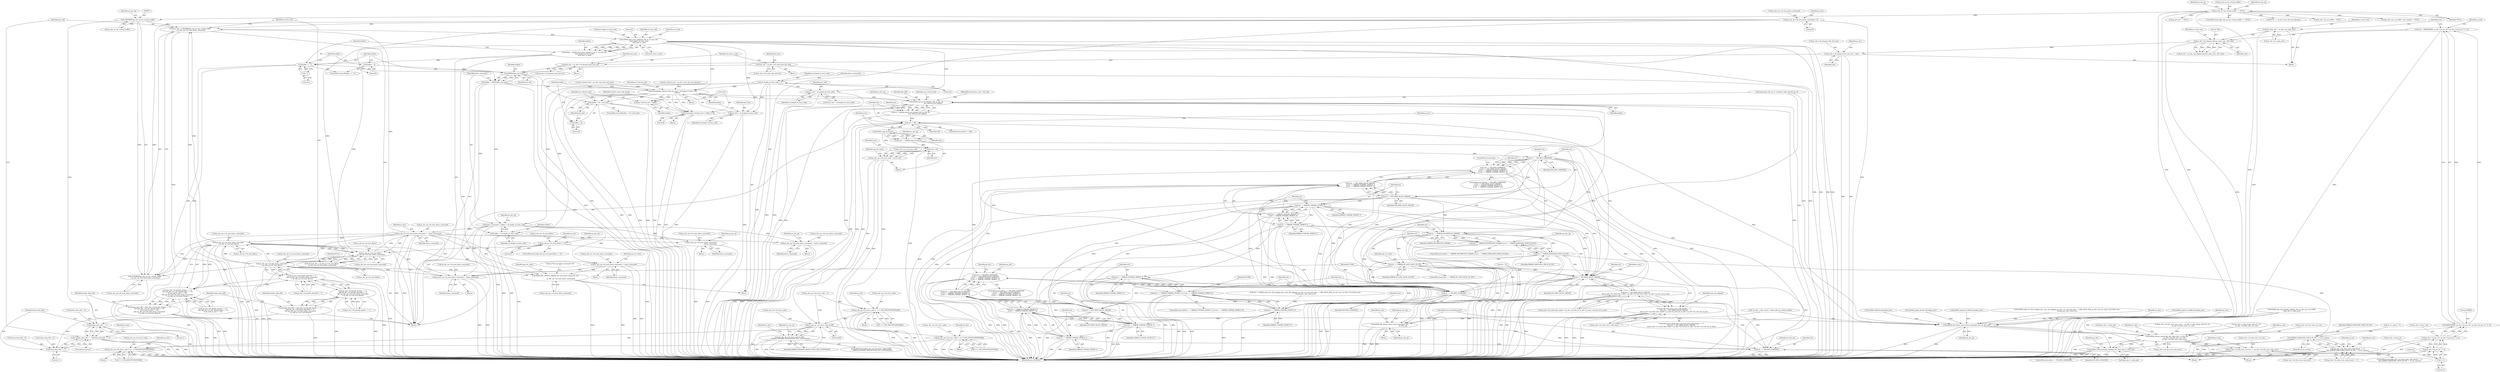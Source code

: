 digraph "0_Android_e629194c62a9a129ce378e08cb1059a8a53f1795@integer" {
"1000968" [label="(Call,pu1_buf = (UWORD8*)ps_dec_ip->pv_stream_buffer\n + ps_dec_op->u4_num_bytes_consumed)"];
"1000971" [label="(Call,(UWORD8*)ps_dec_ip->pv_stream_buffer)"];
"1000260" [label="(Call,ps_dec_ip->pv_stream_buffer == NULL)"];
"1001436" [label="(Call,ps_dec_op->u4_num_bytes_consumed\n < ps_dec_ip->u4_num_Bytes)"];
"1001103" [label="(Call,ps_dec_op->u4_num_bytes_consumed += bytes_consumed)"];
"1001098" [label="(Call,bytes_consumed = buflen + u4_length_of_start_code)"];
"1001093" [label="(Call,buflen = MIN(buflen, buf_size))"];
"1001095" [label="(Call,MIN(buflen, buf_size))"];
"1001086" [label="(Call,buflen == -1)"];
"1001075" [label="(Call,buflen = ih264d_find_start_code(pu1_buf, 0, u4_max_ofst,\n &u4_length_of_start_code,\n &u4_next_is_aud))"];
"1001077" [label="(Call,ih264d_find_start_code(pu1_buf, 0, u4_max_ofst,\n &u4_length_of_start_code,\n &u4_next_is_aud))"];
"1000968" [label="(Call,pu1_buf = (UWORD8*)ps_dec_ip->pv_stream_buffer\n + ps_dec_op->u4_num_bytes_consumed)"];
"1000306" [label="(Call,ps_dec_op->u4_num_bytes_consumed = 0)"];
"1001411" [label="(Call,ps_dec_op->u4_num_bytes_consumed\n < ps_dec_ip->u4_num_Bytes)"];
"1000981" [label="(Call,ps_dec_ip->u4_num_Bytes\n - ps_dec_op->u4_num_bytes_consumed)"];
"1000281" [label="(Call,ps_dec_ip->u4_num_Bytes <= 0)"];
"1000979" [label="(Call,u4_max_ofst = ps_dec_ip->u4_num_Bytes\n - ps_dec_op->u4_num_bytes_consumed)"];
"1001088" [label="(Call,-1)"];
"1001090" [label="(Call,buflen = 0)"];
"1001055" [label="(Call,buf_size = ps_dec->u4_dynamic_bits_buf_size)"];
"1001040" [label="(Call,ps_dec->u4_dynamic_bits_buf_size = size)"];
"1001026" [label="(Call,ps_dec->pf_aligned_alloc(pv_mem_ctxt, 128, size))"];
"1001004" [label="(Call,*pv_mem_ctxt = ps_dec->pv_mem_ctxt)"];
"1001009" [label="(Call,size = MAX(256000, ps_dec->u2_pic_wd * ps_dec->u2_pic_ht * 3 / 2))"];
"1001011" [label="(Call,MAX(256000, ps_dec->u2_pic_wd * ps_dec->u2_pic_ht * 3 / 2))"];
"1001013" [label="(Call,ps_dec->u2_pic_wd * ps_dec->u2_pic_ht * 3 / 2)"];
"1001017" [label="(Call,ps_dec->u2_pic_ht * 3 / 2)"];
"1001021" [label="(Call,3 / 2)"];
"1001067" [label="(Call,buf_size = ps_dec->u4_static_bits_buf_size)"];
"1000171" [label="(Call,u4_length_of_start_code = 0)"];
"1000970" [label="(Call,(UWORD8*)ps_dec_ip->pv_stream_buffer\n + ps_dec_op->u4_num_bytes_consumed)"];
"1001405" [label="(Call,(ps_dec->i4_header_decoded != 3)\n && (ps_dec_op->u4_num_bytes_consumed\n < ps_dec_ip->u4_num_Bytes))"];
"1001399" [label="(Call,(ps_dec->i4_decode_header == 1)\n && (ps_dec->i4_header_decoded != 3)\n && (ps_dec_op->u4_num_bytes_consumed\n < ps_dec_ip->u4_num_Bytes))"];
"1001397" [label="(Call,header_data_left = ((ps_dec->i4_decode_header == 1)\n && (ps_dec->i4_header_decoded != 3)\n && (ps_dec_op->u4_num_bytes_consumed\n < ps_dec_ip->u4_num_Bytes)))"];
"1001444" [label="(Call,header_data_left == 1)"];
"1001443" [label="(Call,( header_data_left == 1)||(frame_data_left == 1))"];
"1001420" [label="(Call,((ps_dec->i4_decode_header == 0)\n && ((ps_dec->u1_pic_decode_done == 0)\n || (u4_next_is_aud == 1)))\n && (ps_dec_op->u4_num_bytes_consumed\n < ps_dec_ip->u4_num_Bytes))"];
"1001418" [label="(Call,frame_data_left = (((ps_dec->i4_decode_header == 0)\n && ((ps_dec->u1_pic_decode_done == 0)\n || (u4_next_is_aud == 1)))\n && (ps_dec_op->u4_num_bytes_consumed\n < ps_dec_ip->u4_num_Bytes)))"];
"1001447" [label="(Call,frame_data_left == 1)"];
"1001569" [label="(Call,ps_dec_op->u4_num_bytes_consumed -= bytes_consumed)"];
"1002117" [label="(Call,H264_DEC_DEBUG_PRINT(\"The num bytes consumed: %d\n\",\n                         ps_dec_op->u4_num_bytes_consumed))"];
"1001146" [label="(Call,ps_dec_op->u4_num_bytes_consumed -=\n                                        bytes_consumed)"];
"1001333" [label="(Call,ps_dec_op->u4_num_bytes_consumed -= bytes_consumed)"];
"1001356" [label="(Call,ps_dec_op->u4_num_bytes_consumed -= bytes_consumed)"];
"1001100" [label="(Call,buflen + u4_length_of_start_code)"];
"1001195" [label="(Call,memcpy(pu1_bitstrm_buf, pu1_buf + u4_length_of_start_code,\n                   buflen))"];
"1001202" [label="(Call,(buflen + 8) < buf_size)"];
"1001203" [label="(Call,buflen + 8)"];
"1001208" [label="(Call,memset(pu1_bitstrm_buf + buflen, 0, 8))"];
"1001209" [label="(Call,pu1_bitstrm_buf + buflen)"];
"1001281" [label="(Call,ih264d_parse_nal_unit(dec_hdl, ps_dec_op,\n                              pu1_bitstrm_buf, buflen))"];
"1001243" [label="(Call,ih264d_fill_output_struct_from_context(ps_dec,\n                                                           ps_dec_op))"];
"1001279" [label="(Call,ret = ih264d_parse_nal_unit(dec_hdl, ps_dec_op,\n                              pu1_bitstrm_buf, buflen))"];
"1001287" [label="(Call,ret != OK)"];
"1001294" [label="(Call,ih264d_map_error(ret))"];
"1001292" [label="(Call,error =  ih264d_map_error(ret))"];
"1001300" [label="(Call,error | ret)"];
"1001296" [label="(Call,ps_dec_op->u4_error_code = error | ret)"];
"1001229" [label="(Call,ps_dec_op->u4_error_code |= 1 << IVD_INSUFFICIENTDATA)"];
"1001690" [label="(Call,ps_dec_op->u4_error_code & 0xff)"];
"1001689" [label="(Call,(ps_dec_op->u4_error_code & 0xff)\n != ERROR_DYNAMIC_RESOLUTION_NOT_SUPPORTED)"];
"1001722" [label="(Call,ps_dec_op->u4_error_code |= (1 << IVD_INSUFFICIENTDATA))"];
"1001742" [label="(Call,ps_dec_op->u4_error_code |= (1 << IVD_INSUFFICIENTDATA))"];
"1001308" [label="(Call,ret == IVD_RES_CHANGED)"];
"1001307" [label="(Call,(ret == IVD_RES_CHANGED)\n || (ret == IVD_MEM_ALLOC_FAILED)\n || (ret == ERROR_UNAVAIL_PICBUF_T)\n || (ret == ERROR_UNAVAIL_MVBUF_T))"];
"1001537" [label="(Call,(ret == IVD_RES_CHANGED)\n || (ret == IVD_MEM_ALLOC_FAILED)\n || (ret == ERROR_UNAVAIL_PICBUF_T)\n || (ret == ERROR_UNAVAIL_MVBUF_T))"];
"1001312" [label="(Call,ret == IVD_MEM_ALLOC_FAILED)"];
"1001311" [label="(Call,(ret == IVD_MEM_ALLOC_FAILED)\n || (ret == ERROR_UNAVAIL_PICBUF_T)\n || (ret == ERROR_UNAVAIL_MVBUF_T))"];
"1001541" [label="(Call,(ret == IVD_MEM_ALLOC_FAILED)\n || (ret == ERROR_UNAVAIL_PICBUF_T)\n || (ret == ERROR_UNAVAIL_MVBUF_T))"];
"1001316" [label="(Call,ret == ERROR_UNAVAIL_PICBUF_T)"];
"1001315" [label="(Call,(ret == ERROR_UNAVAIL_PICBUF_T)\n || (ret == ERROR_UNAVAIL_MVBUF_T))"];
"1001545" [label="(Call,(ret == ERROR_UNAVAIL_PICBUF_T)\n || (ret == ERROR_UNAVAIL_MVBUF_T))"];
"1001319" [label="(Call,ret == ERROR_UNAVAIL_MVBUF_T)"];
"1001326" [label="(Call,ret == ERROR_INCOMPLETE_FRAME)"];
"1001325" [label="(Call,(ret == ERROR_INCOMPLETE_FRAME) || (ret == ERROR_DANGLING_FIELD_IN_PIC))"];
"1001329" [label="(Call,ret == ERROR_DANGLING_FIELD_IN_PIC)"];
"1001343" [label="(Call,ret == ERROR_IN_LAST_SLICE_OF_PIC)"];
"1001458" [label="(Call,ret != IVD_MEM_ALLOC_FAILED)"];
"1001457" [label="(Call,(ret != IVD_MEM_ALLOC_FAILED)\n && ps_dec->u2_total_mbs_coded < ps_dec->u2_frm_ht_in_mbs * ps_dec->u2_frm_wd_in_mbs)"];
"1001451" [label="(Call,(ps_dec->u4_slice_start_code_found == 1)\n && (ret != IVD_MEM_ALLOC_FAILED)\n && ps_dec->u2_total_mbs_coded < ps_dec->u2_frm_ht_in_mbs * ps_dec->u2_frm_wd_in_mbs)"];
"1001538" [label="(Call,ret == IVD_RES_CHANGED)"];
"1001542" [label="(Call,ret == IVD_MEM_ALLOC_FAILED)"];
"1001546" [label="(Call,ret == ERROR_UNAVAIL_PICBUF_T)"];
"1001549" [label="(Call,ret == ERROR_UNAVAIL_MVBUF_T)"];
"1001565" [label="(Call,ret == IVD_RES_CHANGED)"];
"1001795" [label="(Call,ERROR_DANGLING_FIELD_IN_PIC != i4_err_status)"];
"1001789" [label="(Call,(ps_dec->u4_slice_start_code_found == 1)\n && (ERROR_DANGLING_FIELD_IN_PIC != i4_err_status))"];
"1001530" [label="(Call,ret1 == ERROR_UNAVAIL_MVBUF_T)"];
"1001526" [label="(Call,(ret1 == ERROR_UNAVAIL_PICBUF_T) || (ret1 == ERROR_UNAVAIL_MVBUF_T))"];
"1001527" [label="(Call,ret1 == ERROR_UNAVAIL_PICBUF_T)"];
"1002004" [label="(Call,ih264d_fill_output_struct_from_context(ps_dec, ps_dec_op))"];
"1002035" [label="(Call,ih264d_format_convert(ps_dec, &(ps_dec->s_disp_op),\n                                  ps_dec->u4_fmt_conv_cur_row,\n                                  ps_dec->u4_fmt_conv_num_rows))"];
"1002047" [label="(Call,ps_dec->u4_fmt_conv_cur_row += ps_dec->u4_fmt_conv_num_rows)"];
"1002054" [label="(Call,ih264d_release_display_field(ps_dec, &(ps_dec->s_disp_op)))"];
"1001121" [label="(Call,pu1_buf + u4_length_of_start_code)"];
"1001197" [label="(Call,pu1_buf + u4_length_of_start_code)"];
"1000965" [label="(ControlStructure,do)"];
"1001057" [label="(Call,ps_dec->u4_dynamic_bits_buf_size)"];
"1001334" [label="(Call,ps_dec_op->u4_num_bytes_consumed)"];
"1001105" [label="(Identifier,ps_dec_op)"];
"1001200" [label="(Identifier,buflen)"];
"1001419" [label="(Identifier,frame_data_left)"];
"1002026" [label="(Call,ps_dec->s_disp_frame_info.u4_y_ht\n - ps_dec->u4_fmt_conv_cur_row)"];
"1001360" [label="(Identifier,bytes_consumed)"];
"1001233" [label="(Call,1 << IVD_INSUFFICIENTDATA)"];
"1001741" [label="(Block,)"];
"1001150" [label="(Identifier,bytes_consumed)"];
"1001077" [label="(Call,ih264d_find_start_code(pu1_buf, 0, u4_max_ofst,\n &u4_length_of_start_code,\n &u4_next_is_aud))"];
"1001327" [label="(Identifier,ret)"];
"1001450" [label="(ControlStructure,if((ps_dec->u4_slice_start_code_found == 1)\n && (ret != IVD_MEM_ALLOC_FAILED)\n && ps_dec->u2_total_mbs_coded < ps_dec->u2_frm_ht_in_mbs * ps_dec->u2_frm_wd_in_mbs))"];
"1001021" [label="(Call,3 / 2)"];
"1001011" [label="(Call,MAX(256000, ps_dec->u2_pic_wd * ps_dec->u2_pic_ht * 3 / 2))"];
"1002022" [label="(Call,ps_dec->u4_fmt_conv_num_rows = ps_dec->s_disp_frame_info.u4_y_ht\n - ps_dec->u4_fmt_conv_cur_row)"];
"1001244" [label="(Identifier,ps_dec)"];
"1001345" [label="(Identifier,ERROR_IN_LAST_SLICE_OF_PIC)"];
"1001319" [label="(Call,ret == ERROR_UNAVAIL_MVBUF_T)"];
"1001068" [label="(Identifier,buf_size)"];
"1001449" [label="(Literal,1)"];
"1001103" [label="(Call,ps_dec_op->u4_num_bytes_consumed += bytes_consumed)"];
"1001541" [label="(Call,(ret == IVD_MEM_ALLOC_FAILED)\n || (ret == ERROR_UNAVAIL_PICBUF_T)\n || (ret == ERROR_UNAVAIL_MVBUF_T))"];
"1001733" [label="(Identifier,ps_dec)"];
"1001357" [label="(Call,ps_dec_op->u4_num_bytes_consumed)"];
"1001047" [label="(Identifier,ps_dec)"];
"1000176" [label="(Identifier,bytes_consumed)"];
"1001461" [label="(Call,ps_dec->u2_total_mbs_coded < ps_dec->u2_frm_ht_in_mbs * ps_dec->u2_frm_wd_in_mbs)"];
"1001282" [label="(Identifier,dec_hdl)"];
"1001528" [label="(Identifier,ret1)"];
"1001436" [label="(Call,ps_dec_op->u4_num_bytes_consumed\n < ps_dec_ip->u4_num_Bytes)"];
"1001330" [label="(Identifier,ret)"];
"1001348" [label="(Identifier,api_ret_value)"];
"1001718" [label="(Identifier,ps_dec)"];
"1001147" [label="(Call,ps_dec_op->u4_num_bytes_consumed)"];
"1001287" [label="(Call,ret != OK)"];
"1002006" [label="(Identifier,ps_dec_op)"];
"1000260" [label="(Call,ps_dec_ip->pv_stream_buffer == NULL)"];
"1001123" [label="(Identifier,u4_length_of_start_code)"];
"1002119" [label="(Call,ps_dec_op->u4_num_bytes_consumed)"];
"1000153" [label="(Call,* ps_dec = (dec_struct_t *)(dec_hdl->pv_codec_handle))"];
"1000307" [label="(Call,ps_dec_op->u4_num_bytes_consumed)"];
"1000310" [label="(Literal,0)"];
"1001448" [label="(Identifier,frame_data_left)"];
"1001544" [label="(Identifier,IVD_MEM_ALLOC_FAILED)"];
"1001564" [label="(ControlStructure,if(ret == IVD_RES_CHANGED))"];
"1001789" [label="(Call,(ps_dec->u4_slice_start_code_found == 1)\n && (ERROR_DANGLING_FIELD_IN_PIC != i4_err_status))"];
"1001840" [label="(Call,ih264d_deblock_display(ps_dec))"];
"1001447" [label="(Call,frame_data_left == 1)"];
"1001210" [label="(Identifier,pu1_bitstrm_buf)"];
"1000980" [label="(Identifier,u4_max_ofst)"];
"1001721" [label="(Block,)"];
"1001301" [label="(Identifier,error)"];
"1001335" [label="(Identifier,ps_dec_op)"];
"1001458" [label="(Call,ret != IVD_MEM_ALLOC_FAILED)"];
"1001062" [label="(Call,pu1_bitstrm_buf = ps_dec->pu1_bits_buf_static)"];
"1001206" [label="(Identifier,buf_size)"];
"1000985" [label="(Call,ps_dec_op->u4_num_bytes_consumed)"];
"1001196" [label="(Identifier,pu1_bitstrm_buf)"];
"1001723" [label="(Call,ps_dec_op->u4_error_code)"];
"1000306" [label="(Call,ps_dec_op->u4_num_bytes_consumed = 0)"];
"1001029" [label="(Identifier,size)"];
"1001418" [label="(Call,frame_data_left = (((ps_dec->i4_decode_header == 0)\n && ((ps_dec->u1_pic_decode_done == 0)\n || (u4_next_is_aud == 1)))\n && (ps_dec_op->u4_num_bytes_consumed\n < ps_dec_ip->u4_num_Bytes)))"];
"1001230" [label="(Call,ps_dec_op->u4_error_code)"];
"1001535" [label="(Identifier,IV_FAIL)"];
"1001676" [label="(Call,ih264d_signal_decode_thread(ps_dec))"];
"1001076" [label="(Identifier,buflen)"];
"1001537" [label="(Call,(ret == IVD_RES_CHANGED)\n || (ret == IVD_MEM_ALLOC_FAILED)\n || (ret == ERROR_UNAVAIL_PICBUF_T)\n || (ret == ERROR_UNAVAIL_MVBUF_T))"];
"1001802" [label="(Identifier,ps_dec)"];
"1000283" [label="(Identifier,ps_dec_ip)"];
"1001437" [label="(Call,ps_dec_op->u4_num_bytes_consumed)"];
"1001198" [label="(Identifier,pu1_buf)"];
"1002021" [label="(Block,)"];
"1001411" [label="(Call,ps_dec_op->u4_num_bytes_consumed\n < ps_dec_ip->u4_num_Bytes)"];
"1001459" [label="(Identifier,ret)"];
"1001050" [label="(Call,pu1_bitstrm_buf = ps_dec->pu1_bits_buf_dynamic)"];
"1001120" [label="(Call,*(pu1_buf + u4_length_of_start_code))"];
"1001554" [label="(Identifier,ps_dec)"];
"1002044" [label="(Call,ps_dec->u4_fmt_conv_num_rows)"];
"1001073" [label="(Identifier,u4_next_is_aud)"];
"1000970" [label="(Call,(UWORD8*)ps_dec_ip->pv_stream_buffer\n + ps_dec_op->u4_num_bytes_consumed)"];
"1001415" [label="(Call,ps_dec_ip->u4_num_Bytes)"];
"1001194" [label="(Block,)"];
"1001086" [label="(Call,buflen == -1)"];
"1001976" [label="(Call,ih264d_get_next_display_field(ps_dec, ps_dec->ps_out_buffer,\n &(ps_dec->s_disp_op)))"];
"1000406" [label="(Call,ps_dec->ps_out_buffer->pu1_bufs[i] == NULL)"];
"1001406" [label="(Call,ps_dec->i4_header_decoded != 3)"];
"1001024" [label="(Call,pv_buf = ps_dec->pf_aligned_alloc(pv_mem_ctxt, 128, size))"];
"1001288" [label="(Identifier,ret)"];
"1000476" [label="(Call,ps_dec_op->u4_error_code = 0)"];
"1001565" [label="(Call,ret == IVD_RES_CHANGED)"];
"1000261" [label="(Call,ps_dec_ip->pv_stream_buffer)"];
"1000171" [label="(Call,u4_length_of_start_code = 0)"];
"1001289" [label="(Identifier,OK)"];
"1001101" [label="(Identifier,buflen)"];
"1001440" [label="(Call,ps_dec_ip->u4_num_Bytes)"];
"1001211" [label="(Identifier,buflen)"];
"1001286" [label="(ControlStructure,if(ret != OK))"];
"1001010" [label="(Identifier,size)"];
"1001026" [label="(Call,ps_dec->pf_aligned_alloc(pv_mem_ctxt, 128, size))"];
"1001538" [label="(Call,ret == IVD_RES_CHANGED)"];
"1000968" [label="(Call,pu1_buf = (UWORD8*)ps_dec_ip->pv_stream_buffer\n + ps_dec_op->u4_num_bytes_consumed)"];
"1001529" [label="(Identifier,ERROR_UNAVAIL_PICBUF_T)"];
"1001743" [label="(Call,ps_dec_op->u4_error_code)"];
"1001312" [label="(Call,ret == IVD_MEM_ALLOC_FAILED)"];
"1001279" [label="(Call,ret = ih264d_parse_nal_unit(dec_hdl, ps_dec_op,\n                              pu1_bitstrm_buf, buflen))"];
"1001421" [label="(Call,(ps_dec->i4_decode_header == 0)\n && ((ps_dec->u1_pic_decode_done == 0)\n || (u4_next_is_aud == 1)))"];
"1001284" [label="(Identifier,pu1_bitstrm_buf)"];
"1001795" [label="(Call,ERROR_DANGLING_FIELD_IN_PIC != i4_err_status)"];
"1001412" [label="(Call,ps_dec_op->u4_num_bytes_consumed)"];
"1001571" [label="(Identifier,ps_dec_op)"];
"1001308" [label="(Call,ret == IVD_RES_CHANGED)"];
"1001356" [label="(Call,ps_dec_op->u4_num_bytes_consumed -= bytes_consumed)"];
"1000268" [label="(Identifier,ps_dec_op)"];
"1001004" [label="(Call,*pv_mem_ctxt = ps_dec->pv_mem_ctxt)"];
"1001962" [label="(Call,ih264d_signal_bs_deblk_thread(ps_dec))"];
"1001248" [label="(Identifier,ps_dec_op)"];
"1001451" [label="(Call,(ps_dec->u4_slice_start_code_found == 1)\n && (ret != IVD_MEM_ALLOC_FAILED)\n && ps_dec->u2_total_mbs_coded < ps_dec->u2_frm_ht_in_mbs * ps_dec->u2_frm_wd_in_mbs)"];
"1001575" [label="(Identifier,IV_FAIL)"];
"1001695" [label="(Identifier,ERROR_DYNAMIC_RESOLUTION_NOT_SUPPORTED)"];
"1000982" [label="(Call,ps_dec_ip->u4_num_Bytes)"];
"1002036" [label="(Identifier,ps_dec)"];
"1001310" [label="(Identifier,IVD_RES_CHANGED)"];
"1001445" [label="(Identifier,header_data_left)"];
"1002123" [label="(Identifier,api_ret_value)"];
"1001313" [label="(Identifier,ret)"];
"1001100" [label="(Call,buflen + u4_length_of_start_code)"];
"1002051" [label="(Call,ps_dec->u4_fmt_conv_num_rows)"];
"1001323" [label="(ControlStructure,break;)"];
"1001317" [label="(Identifier,ret)"];
"1001751" [label="(Identifier,ps_dec)"];
"1001205" [label="(Literal,8)"];
"1001006" [label="(Call,ps_dec->pv_mem_ctxt)"];
"1001326" [label="(Call,ret == ERROR_INCOMPLETE_FRAME)"];
"1001040" [label="(Call,ps_dec->u4_dynamic_bits_buf_size = size)"];
"1001097" [label="(Identifier,buf_size)"];
"1001325" [label="(Call,(ret == ERROR_INCOMPLETE_FRAME) || (ret == ERROR_DANGLING_FIELD_IN_PIC))"];
"1000173" [label="(Literal,0)"];
"1001104" [label="(Call,ps_dec_op->u4_num_bytes_consumed)"];
"1001146" [label="(Call,ps_dec_op->u4_num_bytes_consumed -=\n                                        bytes_consumed)"];
"1001315" [label="(Call,(ret == ERROR_UNAVAIL_PICBUF_T)\n || (ret == ERROR_UNAVAIL_MVBUF_T))"];
"1001509" [label="(Call,ih264d_mark_err_slice_skip(ps_dec, num_mb_skipped, ps_dec->u1_nal_unit_type == IDR_SLICE_NAL, ps_dec->ps_cur_slice->u2_frame_num,\n &temp_poc, prev_slice_err))"];
"1001195" [label="(Call,memcpy(pu1_bitstrm_buf, pu1_buf + u4_length_of_start_code,\n                   buflen))"];
"1001281" [label="(Call,ih264d_parse_nal_unit(dec_hdl, ps_dec_op,\n                              pu1_bitstrm_buf, buflen))"];
"1000285" [label="(Literal,0)"];
"1001958" [label="(Identifier,ps_dec)"];
"1001460" [label="(Identifier,IVD_MEM_ALLOC_FAILED)"];
"1002055" [label="(Identifier,ps_dec)"];
"1001090" [label="(Call,buflen = 0)"];
"1001223" [label="(Block,)"];
"1001567" [label="(Identifier,IVD_RES_CHANGED)"];
"1001204" [label="(Identifier,buflen)"];
"1001726" [label="(Call,1 << IVD_INSUFFICIENTDATA)"];
"1001688" [label="(ControlStructure,if((ps_dec_op->u4_error_code & 0xff)\n != ERROR_DYNAMIC_RESOLUTION_NOT_SUPPORTED))"];
"1001199" [label="(Identifier,u4_length_of_start_code)"];
"1001300" [label="(Call,error | ret)"];
"1001446" [label="(Literal,1)"];
"1000264" [label="(Identifier,NULL)"];
"1002041" [label="(Call,ps_dec->u4_fmt_conv_cur_row)"];
"1001546" [label="(Call,ret == ERROR_UNAVAIL_PICBUF_T)"];
"1001055" [label="(Call,buf_size = ps_dec->u4_dynamic_bits_buf_size)"];
"1001093" [label="(Call,buflen = MIN(buflen, buf_size))"];
"1001332" [label="(Block,)"];
"1001568" [label="(Block,)"];
"1001797" [label="(Identifier,i4_err_status)"];
"1001545" [label="(Call,(ret == ERROR_UNAVAIL_PICBUF_T)\n || (ret == ERROR_UNAVAIL_MVBUF_T))"];
"1000161" [label="(Call,i4_err_status = 0)"];
"1001025" [label="(Identifier,pv_buf)"];
"1001444" [label="(Call,header_data_left == 1)"];
"1002010" [label="(Identifier,ps_dec)"];
"1002117" [label="(Call,H264_DEC_DEBUG_PRINT(\"The num bytes consumed: %d\n\",\n                         ps_dec_op->u4_num_bytes_consumed))"];
"1000200" [label="(Call,frame_data_left = 0)"];
"1001355" [label="(Block,)"];
"1000227" [label="(Call,memset(ps_dec_op, 0, sizeof(ivd_video_decode_op_t)))"];
"1001203" [label="(Call,buflen + 8)"];
"1001531" [label="(Identifier,ret1)"];
"1001549" [label="(Call,ret == ERROR_UNAVAIL_MVBUF_T)"];
"1001343" [label="(Call,ret == ERROR_IN_LAST_SLICE_OF_PIC)"];
"1001328" [label="(Identifier,ERROR_INCOMPLETE_FRAME)"];
"1000281" [label="(Call,ps_dec_ip->u4_num_Bytes <= 0)"];
"1001245" [label="(Identifier,ps_dec_op)"];
"1001017" [label="(Call,ps_dec->u2_pic_ht * 3 / 2)"];
"1001107" [label="(Identifier,bytes_consumed)"];
"1001324" [label="(ControlStructure,if((ret == ERROR_INCOMPLETE_FRAME) || (ret == ERROR_DANGLING_FIELD_IN_PIC)))"];
"1002004" [label="(Call,ih264d_fill_output_struct_from_context(ps_dec, ps_dec_op))"];
"1001292" [label="(Call,error =  ih264d_map_error(ret))"];
"1001294" [label="(Call,ih264d_map_error(ret))"];
"1001337" [label="(Identifier,bytes_consumed)"];
"1002124" [label="(MethodReturn,WORD32)"];
"1002056" [label="(Call,&(ps_dec->s_disp_op))"];
"1001085" [label="(ControlStructure,if(buflen == -1))"];
"1001295" [label="(Identifier,ret)"];
"1001318" [label="(Identifier,ERROR_UNAVAIL_PICBUF_T)"];
"1001096" [label="(Identifier,buflen)"];
"1000991" [label="(Identifier,NULL)"];
"1001049" [label="(Block,)"];
"1001213" [label="(Literal,8)"];
"1001463" [label="(Identifier,ps_dec)"];
"1001067" [label="(Call,buf_size = ps_dec->u4_static_bits_buf_size)"];
"1001018" [label="(Call,ps_dec->u2_pic_ht)"];
"1001028" [label="(Literal,128)"];
"1001207" [label="(Block,)"];
"1000966" [label="(Block,)"];
"1001081" [label="(Call,&u4_length_of_start_code)"];
"1001298" [label="(Identifier,ps_dec_op)"];
"1001079" [label="(Literal,0)"];
"1001694" [label="(Literal,0xff)"];
"1001285" [label="(Identifier,buflen)"];
"1001452" [label="(Call,ps_dec->u4_slice_start_code_found == 1)"];
"1000896" [label="(Call,ih264d_init_decoder(ps_dec))"];
"1001088" [label="(Call,-1)"];
"1001353" [label="(Identifier,ps_dec)"];
"1001083" [label="(Call,&u4_next_is_aud)"];
"1001121" [label="(Call,pu1_buf + u4_length_of_start_code)"];
"1001014" [label="(Call,ps_dec->u2_pic_wd)"];
"1001095" [label="(Call,MIN(buflen, buf_size))"];
"1001099" [label="(Identifier,bytes_consumed)"];
"1000303" [label="(Identifier,ps_dec)"];
"1000289" [label="(Identifier,ps_dec_op)"];
"1001333" [label="(Call,ps_dec_op->u4_num_bytes_consumed -= bytes_consumed)"];
"1001098" [label="(Call,bytes_consumed = buflen + u4_length_of_start_code)"];
"1001114" [label="(Identifier,ps_dec)"];
"1001329" [label="(Call,ret == ERROR_DANGLING_FIELD_IN_PIC)"];
"1001547" [label="(Identifier,ret)"];
"1001788" [label="(ControlStructure,if((ps_dec->u4_slice_start_code_found == 1)\n && (ERROR_DANGLING_FIELD_IN_PIC != i4_err_status)))"];
"1001405" [label="(Call,(ps_dec->i4_header_decoded != 3)\n && (ps_dec_op->u4_num_bytes_consumed\n < ps_dec_ip->u4_num_Bytes))"];
"1000971" [label="(Call,(UWORD8*)ps_dec_ip->pv_stream_buffer)"];
"1001290" [label="(Block,)"];
"1000623" [label="(Call,ps_pic_buf == NULL)"];
"1001023" [label="(Literal,2)"];
"1000148" [label="(MethodParameterIn,iv_obj_t *dec_hdl)"];
"1001202" [label="(Call,(buflen + 8) < buf_size)"];
"1001526" [label="(Call,(ret1 == ERROR_UNAVAIL_PICBUF_T) || (ret1 == ERROR_UNAVAIL_MVBUF_T))"];
"1001012" [label="(Literal,256000)"];
"1001722" [label="(Call,ps_dec_op->u4_error_code |= (1 << IVD_INSUFFICIENTDATA))"];
"1002064" [label="(Identifier,ps_dec)"];
"1001548" [label="(Identifier,ERROR_UNAVAIL_PICBUF_T)"];
"1001566" [label="(Identifier,ret)"];
"1000259" [label="(ControlStructure,if(ps_dec_ip->pv_stream_buffer == NULL))"];
"1001507" [label="(Call,ret1 = ih264d_mark_err_slice_skip(ps_dec, num_mb_skipped, ps_dec->u1_nal_unit_type == IDR_SLICE_NAL, ps_dec->ps_cur_slice->u2_frame_num,\n &temp_poc, prev_slice_err))"];
"1001550" [label="(Identifier,ret)"];
"1001342" [label="(ControlStructure,if(ret == ERROR_IN_LAST_SLICE_OF_PIC))"];
"1001527" [label="(Call,ret1 == ERROR_UNAVAIL_PICBUF_T)"];
"1001742" [label="(Call,ps_dec_op->u4_error_code |= (1 << IVD_INSUFFICIENTDATA))"];
"1001283" [label="(Identifier,ps_dec_op)"];
"1000969" [label="(Identifier,pu1_buf)"];
"1001551" [label="(Identifier,ERROR_UNAVAIL_MVBUF_T)"];
"1001208" [label="(Call,memset(pu1_bitstrm_buf + buflen, 0, 8))"];
"1002118" [label="(Literal,\"The num bytes consumed: %d\n\")"];
"1000172" [label="(Identifier,u4_length_of_start_code)"];
"1000973" [label="(Call,ps_dec_ip->pv_stream_buffer)"];
"1001094" [label="(Identifier,buflen)"];
"1002047" [label="(Call,ps_dec->u4_fmt_conv_cur_row += ps_dec->u4_fmt_conv_num_rows)"];
"1001013" [label="(Call,ps_dec->u2_pic_wd * ps_dec->u2_pic_ht * 3 / 2)"];
"1001525" [label="(ControlStructure,if((ret1 == ERROR_UNAVAIL_PICBUF_T) || (ret1 == ERROR_UNAVAIL_MVBUF_T)))"];
"1001363" [label="(Identifier,ps_dec_op)"];
"1001543" [label="(Identifier,ret)"];
"1001056" [label="(Identifier,buf_size)"];
"1001092" [label="(Literal,0)"];
"1001022" [label="(Literal,3)"];
"1001061" [label="(Block,)"];
"1002035" [label="(Call,ih264d_format_convert(ps_dec, &(ps_dec->s_disp_op),\n                                  ps_dec->u4_fmt_conv_cur_row,\n                                  ps_dec->u4_fmt_conv_num_rows))"];
"1001306" [label="(ControlStructure,if((ret == IVD_RES_CHANGED)\n || (ret == IVD_MEM_ALLOC_FAILED)\n || (ret == ERROR_UNAVAIL_PICBUF_T)\n || (ret == ERROR_UNAVAIL_MVBUF_T)))"];
"1001087" [label="(Identifier,buflen)"];
"1001080" [label="(Identifier,u4_max_ofst)"];
"1000313" [label="(Identifier,ps_dec)"];
"1001122" [label="(Identifier,pu1_buf)"];
"1001229" [label="(Call,ps_dec_op->u4_error_code |= 1 << IVD_INSUFFICIENTDATA)"];
"1002048" [label="(Call,ps_dec->u4_fmt_conv_cur_row)"];
"1001685" [label="(Call,ih264d_signal_bs_deblk_thread(ps_dec))"];
"1001964" [label="(Block,)"];
"1000280" [label="(ControlStructure,if(ps_dec_ip->u4_num_Bytes <= 0))"];
"1000282" [label="(Call,ps_dec_ip->u4_num_Bytes)"];
"1001311" [label="(Call,(ret == IVD_MEM_ALLOC_FAILED)\n || (ret == ERROR_UNAVAIL_PICBUF_T)\n || (ret == ERROR_UNAVAIL_MVBUF_T))"];
"1002037" [label="(Call,&(ps_dec->s_disp_op))"];
"1001270" [label="(Call,frame_data_left = 0)"];
"1001542" [label="(Call,ret == IVD_MEM_ALLOC_FAILED)"];
"1001304" [label="(Identifier,api_ret_value)"];
"1001344" [label="(Identifier,ret)"];
"1001398" [label="(Identifier,header_data_left)"];
"1001302" [label="(Identifier,ret)"];
"1000196" [label="(Call,header_data_left = 0)"];
"1001212" [label="(Literal,0)"];
"1001027" [label="(Identifier,pv_mem_ctxt)"];
"1001540" [label="(Identifier,IVD_RES_CHANGED)"];
"1001145" [label="(Block,)"];
"1001796" [label="(Identifier,ERROR_DANGLING_FIELD_IN_PIC)"];
"1001297" [label="(Call,ps_dec_op->u4_error_code)"];
"1001690" [label="(Call,ps_dec_op->u4_error_code & 0xff)"];
"1001539" [label="(Identifier,ret)"];
"1001242" [label="(Block,)"];
"1001280" [label="(Identifier,ret)"];
"1002005" [label="(Identifier,ps_dec)"];
"1001075" [label="(Call,buflen = ih264d_find_start_code(pu1_buf, 0, u4_max_ofst,\n &u4_length_of_start_code,\n &u4_next_is_aud))"];
"1001153" [label="(Identifier,ps_dec_op)"];
"1001215" [label="(Identifier,u4_first_start_code_found)"];
"1001000" [label="(Block,)"];
"1001009" [label="(Call,size = MAX(256000, ps_dec->u2_pic_wd * ps_dec->u2_pic_ht * 3 / 2))"];
"1002049" [label="(Identifier,ps_dec)"];
"1000981" [label="(Call,ps_dec_ip->u4_num_Bytes\n - ps_dec_op->u4_num_bytes_consumed)"];
"1001746" [label="(Call,1 << IVD_INSUFFICIENTDATA)"];
"1001201" [label="(ControlStructure,if((buflen + 8) < buf_size))"];
"1001209" [label="(Call,pu1_bitstrm_buf + buflen)"];
"1001790" [label="(Call,ps_dec->u4_slice_start_code_found == 1)"];
"1001321" [label="(Identifier,ERROR_UNAVAIL_MVBUF_T)"];
"1000151" [label="(Block,)"];
"1001699" [label="(Identifier,ps_dec_op)"];
"1001578" [label="(Identifier,ps_dec)"];
"1001005" [label="(Identifier,pv_mem_ctxt)"];
"1001243" [label="(Call,ih264d_fill_output_struct_from_context(ps_dec,\n                                                           ps_dec_op))"];
"1001197" [label="(Call,pu1_buf + u4_length_of_start_code)"];
"1001689" [label="(Call,(ps_dec_op->u4_error_code & 0xff)\n != ERROR_DYNAMIC_RESOLUTION_NOT_SUPPORTED)"];
"1001532" [label="(Identifier,ERROR_UNAVAIL_MVBUF_T)"];
"1001314" [label="(Identifier,IVD_MEM_ALLOC_FAILED)"];
"1001570" [label="(Call,ps_dec_op->u4_num_bytes_consumed)"];
"1001293" [label="(Identifier,error)"];
"1000977" [label="(Identifier,ps_dec_op)"];
"1000979" [label="(Call,u4_max_ofst = ps_dec_ip->u4_num_Bytes\n - ps_dec_op->u4_num_bytes_consumed)"];
"1001044" [label="(Identifier,size)"];
"1001307" [label="(Call,(ret == IVD_RES_CHANGED)\n || (ret == IVD_MEM_ALLOC_FAILED)\n || (ret == ERROR_UNAVAIL_PICBUF_T)\n || (ret == ERROR_UNAVAIL_MVBUF_T))"];
"1001569" [label="(Call,ps_dec_op->u4_num_bytes_consumed -= bytes_consumed)"];
"1001443" [label="(Call,( header_data_left == 1)||(frame_data_left == 1))"];
"1001339" [label="(Identifier,api_ret_value)"];
"1001536" [label="(ControlStructure,if((ret == IVD_RES_CHANGED)\n || (ret == IVD_MEM_ALLOC_FAILED)\n || (ret == ERROR_UNAVAIL_PICBUF_T)\n || (ret == ERROR_UNAVAIL_MVBUF_T)))"];
"1001478" [label="(Identifier,num_mb_skipped)"];
"1001041" [label="(Call,ps_dec->u4_dynamic_bits_buf_size)"];
"1001399" [label="(Call,(ps_dec->i4_decode_header == 1)\n && (ps_dec->i4_header_decoded != 3)\n && (ps_dec_op->u4_num_bytes_consumed\n < ps_dec_ip->u4_num_Bytes))"];
"1001239" [label="(Identifier,ps_dec)"];
"1001400" [label="(Call,ps_dec->i4_decode_header == 1)"];
"1001309" [label="(Identifier,ret)"];
"1001089" [label="(Literal,1)"];
"1001296" [label="(Call,ps_dec_op->u4_error_code = error | ret)"];
"1001320" [label="(Identifier,ret)"];
"1001091" [label="(Identifier,buflen)"];
"1001573" [label="(Identifier,bytes_consumed)"];
"1001069" [label="(Call,ps_dec->u4_static_bits_buf_size)"];
"1000976" [label="(Call,ps_dec_op->u4_num_bytes_consumed)"];
"1001078" [label="(Identifier,pu1_buf)"];
"1001457" [label="(Call,(ret != IVD_MEM_ALLOC_FAILED)\n && ps_dec->u2_total_mbs_coded < ps_dec->u2_frm_ht_in_mbs * ps_dec->u2_frm_wd_in_mbs)"];
"1001397" [label="(Call,header_data_left = ((ps_dec->i4_decode_header == 1)\n && (ps_dec->i4_header_decoded != 3)\n && (ps_dec_op->u4_num_bytes_consumed\n < ps_dec_ip->u4_num_Bytes)))"];
"1001316" [label="(Call,ret == ERROR_UNAVAIL_PICBUF_T)"];
"1001102" [label="(Identifier,u4_length_of_start_code)"];
"1001530" [label="(Call,ret1 == ERROR_UNAVAIL_MVBUF_T)"];
"1001420" [label="(Call,((ps_dec->i4_decode_header == 0)\n && ((ps_dec->u1_pic_decode_done == 0)\n || (u4_next_is_aud == 1)))\n && (ps_dec_op->u4_num_bytes_consumed\n < ps_dec_ip->u4_num_Bytes))"];
"1000188" [label="(Call,ret = 0)"];
"1001691" [label="(Call,ps_dec_op->u4_error_code)"];
"1000990" [label="(Call,NULL == ps_dec->pu1_bits_buf_dynamic)"];
"1002054" [label="(Call,ih264d_release_display_field(ps_dec, &(ps_dec->s_disp_op)))"];
"1001331" [label="(Identifier,ERROR_DANGLING_FIELD_IN_PIC)"];
"1000311" [label="(Call,ps_dec->ps_out_buffer = NULL)"];
"1001454" [label="(Identifier,ps_dec)"];
"1000968" -> "1000966"  [label="AST: "];
"1000968" -> "1000970"  [label="CFG: "];
"1000969" -> "1000968"  [label="AST: "];
"1000970" -> "1000968"  [label="AST: "];
"1000980" -> "1000968"  [label="CFG: "];
"1000968" -> "1002124"  [label="DDG: "];
"1000971" -> "1000968"  [label="DDG: "];
"1001436" -> "1000968"  [label="DDG: "];
"1000306" -> "1000968"  [label="DDG: "];
"1001103" -> "1000968"  [label="DDG: "];
"1001411" -> "1000968"  [label="DDG: "];
"1000968" -> "1001077"  [label="DDG: "];
"1000971" -> "1000970"  [label="AST: "];
"1000971" -> "1000973"  [label="CFG: "];
"1000972" -> "1000971"  [label="AST: "];
"1000973" -> "1000971"  [label="AST: "];
"1000977" -> "1000971"  [label="CFG: "];
"1000971" -> "1002124"  [label="DDG: "];
"1000971" -> "1000970"  [label="DDG: "];
"1000260" -> "1000971"  [label="DDG: "];
"1000260" -> "1000259"  [label="AST: "];
"1000260" -> "1000264"  [label="CFG: "];
"1000261" -> "1000260"  [label="AST: "];
"1000264" -> "1000260"  [label="AST: "];
"1000268" -> "1000260"  [label="CFG: "];
"1000283" -> "1000260"  [label="CFG: "];
"1000260" -> "1002124"  [label="DDG: "];
"1000260" -> "1002124"  [label="DDG: "];
"1000260" -> "1002124"  [label="DDG: "];
"1000260" -> "1000311"  [label="DDG: "];
"1000260" -> "1000406"  [label="DDG: "];
"1000260" -> "1000623"  [label="DDG: "];
"1000260" -> "1000990"  [label="DDG: "];
"1001436" -> "1001420"  [label="AST: "];
"1001436" -> "1001440"  [label="CFG: "];
"1001437" -> "1001436"  [label="AST: "];
"1001440" -> "1001436"  [label="AST: "];
"1001420" -> "1001436"  [label="CFG: "];
"1001436" -> "1002124"  [label="DDG: "];
"1001436" -> "1002124"  [label="DDG: "];
"1001436" -> "1000970"  [label="DDG: "];
"1001436" -> "1000981"  [label="DDG: "];
"1001436" -> "1000981"  [label="DDG: "];
"1001436" -> "1001420"  [label="DDG: "];
"1001436" -> "1001420"  [label="DDG: "];
"1001103" -> "1001436"  [label="DDG: "];
"1001411" -> "1001436"  [label="DDG: "];
"1001411" -> "1001436"  [label="DDG: "];
"1000981" -> "1001436"  [label="DDG: "];
"1001436" -> "1001569"  [label="DDG: "];
"1001436" -> "1002117"  [label="DDG: "];
"1001103" -> "1000966"  [label="AST: "];
"1001103" -> "1001107"  [label="CFG: "];
"1001104" -> "1001103"  [label="AST: "];
"1001107" -> "1001103"  [label="AST: "];
"1001114" -> "1001103"  [label="CFG: "];
"1001103" -> "1002124"  [label="DDG: "];
"1001103" -> "1002124"  [label="DDG: "];
"1001103" -> "1000970"  [label="DDG: "];
"1001103" -> "1000981"  [label="DDG: "];
"1001098" -> "1001103"  [label="DDG: "];
"1000981" -> "1001103"  [label="DDG: "];
"1001103" -> "1001146"  [label="DDG: "];
"1001103" -> "1001333"  [label="DDG: "];
"1001103" -> "1001356"  [label="DDG: "];
"1001103" -> "1001411"  [label="DDG: "];
"1001103" -> "1001569"  [label="DDG: "];
"1001103" -> "1002117"  [label="DDG: "];
"1001098" -> "1000966"  [label="AST: "];
"1001098" -> "1001100"  [label="CFG: "];
"1001099" -> "1001098"  [label="AST: "];
"1001100" -> "1001098"  [label="AST: "];
"1001105" -> "1001098"  [label="CFG: "];
"1001098" -> "1002124"  [label="DDG: "];
"1001093" -> "1001098"  [label="DDG: "];
"1000171" -> "1001098"  [label="DDG: "];
"1001098" -> "1001146"  [label="DDG: "];
"1001098" -> "1001333"  [label="DDG: "];
"1001098" -> "1001356"  [label="DDG: "];
"1001098" -> "1001569"  [label="DDG: "];
"1001093" -> "1000966"  [label="AST: "];
"1001093" -> "1001095"  [label="CFG: "];
"1001094" -> "1001093"  [label="AST: "];
"1001095" -> "1001093"  [label="AST: "];
"1001099" -> "1001093"  [label="CFG: "];
"1001093" -> "1002124"  [label="DDG: "];
"1001095" -> "1001093"  [label="DDG: "];
"1001095" -> "1001093"  [label="DDG: "];
"1001093" -> "1001100"  [label="DDG: "];
"1001093" -> "1001195"  [label="DDG: "];
"1001095" -> "1001097"  [label="CFG: "];
"1001096" -> "1001095"  [label="AST: "];
"1001097" -> "1001095"  [label="AST: "];
"1001095" -> "1002124"  [label="DDG: "];
"1001086" -> "1001095"  [label="DDG: "];
"1001090" -> "1001095"  [label="DDG: "];
"1001055" -> "1001095"  [label="DDG: "];
"1001067" -> "1001095"  [label="DDG: "];
"1001095" -> "1001202"  [label="DDG: "];
"1001086" -> "1001085"  [label="AST: "];
"1001086" -> "1001088"  [label="CFG: "];
"1001087" -> "1001086"  [label="AST: "];
"1001088" -> "1001086"  [label="AST: "];
"1001091" -> "1001086"  [label="CFG: "];
"1001094" -> "1001086"  [label="CFG: "];
"1001086" -> "1002124"  [label="DDG: "];
"1001086" -> "1002124"  [label="DDG: "];
"1001075" -> "1001086"  [label="DDG: "];
"1001088" -> "1001086"  [label="DDG: "];
"1001075" -> "1000966"  [label="AST: "];
"1001075" -> "1001077"  [label="CFG: "];
"1001076" -> "1001075"  [label="AST: "];
"1001077" -> "1001075"  [label="AST: "];
"1001087" -> "1001075"  [label="CFG: "];
"1001075" -> "1002124"  [label="DDG: "];
"1001077" -> "1001075"  [label="DDG: "];
"1001077" -> "1001075"  [label="DDG: "];
"1001077" -> "1001075"  [label="DDG: "];
"1001077" -> "1001075"  [label="DDG: "];
"1001077" -> "1001075"  [label="DDG: "];
"1001077" -> "1001083"  [label="CFG: "];
"1001078" -> "1001077"  [label="AST: "];
"1001079" -> "1001077"  [label="AST: "];
"1001080" -> "1001077"  [label="AST: "];
"1001081" -> "1001077"  [label="AST: "];
"1001083" -> "1001077"  [label="AST: "];
"1001077" -> "1002124"  [label="DDG: "];
"1001077" -> "1002124"  [label="DDG: "];
"1001077" -> "1002124"  [label="DDG: "];
"1001077" -> "1002124"  [label="DDG: "];
"1000979" -> "1001077"  [label="DDG: "];
"1001077" -> "1001121"  [label="DDG: "];
"1001077" -> "1001195"  [label="DDG: "];
"1001077" -> "1001197"  [label="DDG: "];
"1000306" -> "1000151"  [label="AST: "];
"1000306" -> "1000310"  [label="CFG: "];
"1000307" -> "1000306"  [label="AST: "];
"1000310" -> "1000306"  [label="AST: "];
"1000313" -> "1000306"  [label="CFG: "];
"1000306" -> "1002124"  [label="DDG: "];
"1000306" -> "1000970"  [label="DDG: "];
"1000306" -> "1000981"  [label="DDG: "];
"1001411" -> "1001405"  [label="AST: "];
"1001411" -> "1001415"  [label="CFG: "];
"1001412" -> "1001411"  [label="AST: "];
"1001415" -> "1001411"  [label="AST: "];
"1001405" -> "1001411"  [label="CFG: "];
"1001411" -> "1002124"  [label="DDG: "];
"1001411" -> "1002124"  [label="DDG: "];
"1001411" -> "1000970"  [label="DDG: "];
"1001411" -> "1000981"  [label="DDG: "];
"1001411" -> "1000981"  [label="DDG: "];
"1001411" -> "1001405"  [label="DDG: "];
"1001411" -> "1001405"  [label="DDG: "];
"1000981" -> "1001411"  [label="DDG: "];
"1001411" -> "1001569"  [label="DDG: "];
"1001411" -> "1002117"  [label="DDG: "];
"1000981" -> "1000979"  [label="AST: "];
"1000981" -> "1000985"  [label="CFG: "];
"1000982" -> "1000981"  [label="AST: "];
"1000985" -> "1000981"  [label="AST: "];
"1000979" -> "1000981"  [label="CFG: "];
"1000981" -> "1002124"  [label="DDG: "];
"1000981" -> "1000979"  [label="DDG: "];
"1000981" -> "1000979"  [label="DDG: "];
"1000281" -> "1000981"  [label="DDG: "];
"1000281" -> "1000280"  [label="AST: "];
"1000281" -> "1000285"  [label="CFG: "];
"1000282" -> "1000281"  [label="AST: "];
"1000285" -> "1000281"  [label="AST: "];
"1000289" -> "1000281"  [label="CFG: "];
"1000303" -> "1000281"  [label="CFG: "];
"1000281" -> "1002124"  [label="DDG: "];
"1000281" -> "1002124"  [label="DDG: "];
"1000979" -> "1000966"  [label="AST: "];
"1000980" -> "1000979"  [label="AST: "];
"1000991" -> "1000979"  [label="CFG: "];
"1000979" -> "1002124"  [label="DDG: "];
"1001088" -> "1001089"  [label="CFG: "];
"1001089" -> "1001088"  [label="AST: "];
"1001090" -> "1001085"  [label="AST: "];
"1001090" -> "1001092"  [label="CFG: "];
"1001091" -> "1001090"  [label="AST: "];
"1001092" -> "1001090"  [label="AST: "];
"1001094" -> "1001090"  [label="CFG: "];
"1001055" -> "1001049"  [label="AST: "];
"1001055" -> "1001057"  [label="CFG: "];
"1001056" -> "1001055"  [label="AST: "];
"1001057" -> "1001055"  [label="AST: "];
"1001073" -> "1001055"  [label="CFG: "];
"1001055" -> "1002124"  [label="DDG: "];
"1001040" -> "1001055"  [label="DDG: "];
"1001040" -> "1001000"  [label="AST: "];
"1001040" -> "1001044"  [label="CFG: "];
"1001041" -> "1001040"  [label="AST: "];
"1001044" -> "1001040"  [label="AST: "];
"1001047" -> "1001040"  [label="CFG: "];
"1001040" -> "1002124"  [label="DDG: "];
"1001040" -> "1002124"  [label="DDG: "];
"1001026" -> "1001040"  [label="DDG: "];
"1001026" -> "1001024"  [label="AST: "];
"1001026" -> "1001029"  [label="CFG: "];
"1001027" -> "1001026"  [label="AST: "];
"1001028" -> "1001026"  [label="AST: "];
"1001029" -> "1001026"  [label="AST: "];
"1001024" -> "1001026"  [label="CFG: "];
"1001026" -> "1002124"  [label="DDG: "];
"1001026" -> "1001024"  [label="DDG: "];
"1001026" -> "1001024"  [label="DDG: "];
"1001026" -> "1001024"  [label="DDG: "];
"1001004" -> "1001026"  [label="DDG: "];
"1001009" -> "1001026"  [label="DDG: "];
"1001004" -> "1001000"  [label="AST: "];
"1001004" -> "1001006"  [label="CFG: "];
"1001005" -> "1001004"  [label="AST: "];
"1001006" -> "1001004"  [label="AST: "];
"1001010" -> "1001004"  [label="CFG: "];
"1001004" -> "1002124"  [label="DDG: "];
"1001009" -> "1001000"  [label="AST: "];
"1001009" -> "1001011"  [label="CFG: "];
"1001010" -> "1001009"  [label="AST: "];
"1001011" -> "1001009"  [label="AST: "];
"1001025" -> "1001009"  [label="CFG: "];
"1001009" -> "1002124"  [label="DDG: "];
"1001011" -> "1001009"  [label="DDG: "];
"1001011" -> "1001009"  [label="DDG: "];
"1001011" -> "1001013"  [label="CFG: "];
"1001012" -> "1001011"  [label="AST: "];
"1001013" -> "1001011"  [label="AST: "];
"1001011" -> "1002124"  [label="DDG: "];
"1001013" -> "1001011"  [label="DDG: "];
"1001013" -> "1001011"  [label="DDG: "];
"1001013" -> "1001017"  [label="CFG: "];
"1001014" -> "1001013"  [label="AST: "];
"1001017" -> "1001013"  [label="AST: "];
"1001013" -> "1002124"  [label="DDG: "];
"1001013" -> "1002124"  [label="DDG: "];
"1001017" -> "1001013"  [label="DDG: "];
"1001017" -> "1001013"  [label="DDG: "];
"1001017" -> "1001021"  [label="CFG: "];
"1001018" -> "1001017"  [label="AST: "];
"1001021" -> "1001017"  [label="AST: "];
"1001017" -> "1002124"  [label="DDG: "];
"1001017" -> "1002124"  [label="DDG: "];
"1001021" -> "1001017"  [label="DDG: "];
"1001021" -> "1001017"  [label="DDG: "];
"1001021" -> "1001023"  [label="CFG: "];
"1001022" -> "1001021"  [label="AST: "];
"1001023" -> "1001021"  [label="AST: "];
"1001067" -> "1001061"  [label="AST: "];
"1001067" -> "1001069"  [label="CFG: "];
"1001068" -> "1001067"  [label="AST: "];
"1001069" -> "1001067"  [label="AST: "];
"1001073" -> "1001067"  [label="CFG: "];
"1001067" -> "1002124"  [label="DDG: "];
"1000171" -> "1000151"  [label="AST: "];
"1000171" -> "1000173"  [label="CFG: "];
"1000172" -> "1000171"  [label="AST: "];
"1000173" -> "1000171"  [label="AST: "];
"1000176" -> "1000171"  [label="CFG: "];
"1000171" -> "1002124"  [label="DDG: "];
"1000171" -> "1001100"  [label="DDG: "];
"1000171" -> "1001121"  [label="DDG: "];
"1000171" -> "1001195"  [label="DDG: "];
"1000171" -> "1001197"  [label="DDG: "];
"1000970" -> "1000976"  [label="CFG: "];
"1000976" -> "1000970"  [label="AST: "];
"1000970" -> "1002124"  [label="DDG: "];
"1001405" -> "1001399"  [label="AST: "];
"1001405" -> "1001406"  [label="CFG: "];
"1001406" -> "1001405"  [label="AST: "];
"1001399" -> "1001405"  [label="CFG: "];
"1001405" -> "1002124"  [label="DDG: "];
"1001405" -> "1001399"  [label="DDG: "];
"1001405" -> "1001399"  [label="DDG: "];
"1001406" -> "1001405"  [label="DDG: "];
"1001406" -> "1001405"  [label="DDG: "];
"1001420" -> "1001405"  [label="DDG: "];
"1001405" -> "1001420"  [label="DDG: "];
"1001399" -> "1001397"  [label="AST: "];
"1001399" -> "1001400"  [label="CFG: "];
"1001400" -> "1001399"  [label="AST: "];
"1001397" -> "1001399"  [label="CFG: "];
"1001399" -> "1002124"  [label="DDG: "];
"1001399" -> "1002124"  [label="DDG: "];
"1001399" -> "1001397"  [label="DDG: "];
"1001399" -> "1001397"  [label="DDG: "];
"1001400" -> "1001399"  [label="DDG: "];
"1001400" -> "1001399"  [label="DDG: "];
"1001397" -> "1000966"  [label="AST: "];
"1001398" -> "1001397"  [label="AST: "];
"1001419" -> "1001397"  [label="CFG: "];
"1001397" -> "1002124"  [label="DDG: "];
"1001397" -> "1001444"  [label="DDG: "];
"1001444" -> "1001443"  [label="AST: "];
"1001444" -> "1001446"  [label="CFG: "];
"1001445" -> "1001444"  [label="AST: "];
"1001446" -> "1001444"  [label="AST: "];
"1001448" -> "1001444"  [label="CFG: "];
"1001443" -> "1001444"  [label="CFG: "];
"1001444" -> "1002124"  [label="DDG: "];
"1001444" -> "1001443"  [label="DDG: "];
"1001444" -> "1001443"  [label="DDG: "];
"1000196" -> "1001444"  [label="DDG: "];
"1001443" -> "1000965"  [label="AST: "];
"1001443" -> "1001447"  [label="CFG: "];
"1001447" -> "1001443"  [label="AST: "];
"1000969" -> "1001443"  [label="CFG: "];
"1001454" -> "1001443"  [label="CFG: "];
"1001443" -> "1002124"  [label="DDG: "];
"1001443" -> "1002124"  [label="DDG: "];
"1001443" -> "1002124"  [label="DDG: "];
"1001447" -> "1001443"  [label="DDG: "];
"1001447" -> "1001443"  [label="DDG: "];
"1001420" -> "1001418"  [label="AST: "];
"1001420" -> "1001421"  [label="CFG: "];
"1001421" -> "1001420"  [label="AST: "];
"1001418" -> "1001420"  [label="CFG: "];
"1001420" -> "1002124"  [label="DDG: "];
"1001420" -> "1002124"  [label="DDG: "];
"1001420" -> "1001418"  [label="DDG: "];
"1001420" -> "1001418"  [label="DDG: "];
"1001421" -> "1001420"  [label="DDG: "];
"1001421" -> "1001420"  [label="DDG: "];
"1001418" -> "1000966"  [label="AST: "];
"1001419" -> "1001418"  [label="AST: "];
"1001445" -> "1001418"  [label="CFG: "];
"1001418" -> "1002124"  [label="DDG: "];
"1001418" -> "1002124"  [label="DDG: "];
"1001418" -> "1001447"  [label="DDG: "];
"1001447" -> "1001449"  [label="CFG: "];
"1001448" -> "1001447"  [label="AST: "];
"1001449" -> "1001447"  [label="AST: "];
"1001447" -> "1002124"  [label="DDG: "];
"1000200" -> "1001447"  [label="DDG: "];
"1001270" -> "1001447"  [label="DDG: "];
"1001569" -> "1001568"  [label="AST: "];
"1001569" -> "1001573"  [label="CFG: "];
"1001570" -> "1001569"  [label="AST: "];
"1001573" -> "1001569"  [label="AST: "];
"1001575" -> "1001569"  [label="CFG: "];
"1001569" -> "1002124"  [label="DDG: "];
"1001569" -> "1002124"  [label="DDG: "];
"1001333" -> "1001569"  [label="DDG: "];
"1002117" -> "1000151"  [label="AST: "];
"1002117" -> "1002119"  [label="CFG: "];
"1002118" -> "1002117"  [label="AST: "];
"1002119" -> "1002117"  [label="AST: "];
"1002123" -> "1002117"  [label="CFG: "];
"1002117" -> "1002124"  [label="DDG: "];
"1002117" -> "1002124"  [label="DDG: "];
"1001333" -> "1002117"  [label="DDG: "];
"1001146" -> "1001145"  [label="AST: "];
"1001146" -> "1001150"  [label="CFG: "];
"1001147" -> "1001146"  [label="AST: "];
"1001150" -> "1001146"  [label="AST: "];
"1001153" -> "1001146"  [label="CFG: "];
"1001146" -> "1002124"  [label="DDG: "];
"1001146" -> "1002124"  [label="DDG: "];
"1001333" -> "1001332"  [label="AST: "];
"1001333" -> "1001337"  [label="CFG: "];
"1001334" -> "1001333"  [label="AST: "];
"1001337" -> "1001333"  [label="AST: "];
"1001339" -> "1001333"  [label="CFG: "];
"1001333" -> "1002124"  [label="DDG: "];
"1001333" -> "1002124"  [label="DDG: "];
"1001356" -> "1001355"  [label="AST: "];
"1001356" -> "1001360"  [label="CFG: "];
"1001357" -> "1001356"  [label="AST: "];
"1001360" -> "1001356"  [label="AST: "];
"1001363" -> "1001356"  [label="CFG: "];
"1001356" -> "1002124"  [label="DDG: "];
"1001356" -> "1002124"  [label="DDG: "];
"1001100" -> "1001102"  [label="CFG: "];
"1001101" -> "1001100"  [label="AST: "];
"1001102" -> "1001100"  [label="AST: "];
"1001100" -> "1002124"  [label="DDG: "];
"1001100" -> "1002124"  [label="DDG: "];
"1001195" -> "1001194"  [label="AST: "];
"1001195" -> "1001200"  [label="CFG: "];
"1001196" -> "1001195"  [label="AST: "];
"1001197" -> "1001195"  [label="AST: "];
"1001200" -> "1001195"  [label="AST: "];
"1001204" -> "1001195"  [label="CFG: "];
"1001195" -> "1002124"  [label="DDG: "];
"1001195" -> "1002124"  [label="DDG: "];
"1001050" -> "1001195"  [label="DDG: "];
"1001062" -> "1001195"  [label="DDG: "];
"1001195" -> "1001202"  [label="DDG: "];
"1001195" -> "1001203"  [label="DDG: "];
"1001195" -> "1001208"  [label="DDG: "];
"1001195" -> "1001208"  [label="DDG: "];
"1001195" -> "1001209"  [label="DDG: "];
"1001195" -> "1001209"  [label="DDG: "];
"1001195" -> "1001281"  [label="DDG: "];
"1001195" -> "1001281"  [label="DDG: "];
"1001202" -> "1001201"  [label="AST: "];
"1001202" -> "1001206"  [label="CFG: "];
"1001203" -> "1001202"  [label="AST: "];
"1001206" -> "1001202"  [label="AST: "];
"1001210" -> "1001202"  [label="CFG: "];
"1001215" -> "1001202"  [label="CFG: "];
"1001202" -> "1002124"  [label="DDG: "];
"1001202" -> "1002124"  [label="DDG: "];
"1001202" -> "1002124"  [label="DDG: "];
"1001203" -> "1001205"  [label="CFG: "];
"1001204" -> "1001203"  [label="AST: "];
"1001205" -> "1001203"  [label="AST: "];
"1001206" -> "1001203"  [label="CFG: "];
"1001208" -> "1001207"  [label="AST: "];
"1001208" -> "1001213"  [label="CFG: "];
"1001209" -> "1001208"  [label="AST: "];
"1001212" -> "1001208"  [label="AST: "];
"1001213" -> "1001208"  [label="AST: "];
"1001215" -> "1001208"  [label="CFG: "];
"1001208" -> "1002124"  [label="DDG: "];
"1001208" -> "1002124"  [label="DDG: "];
"1001209" -> "1001211"  [label="CFG: "];
"1001210" -> "1001209"  [label="AST: "];
"1001211" -> "1001209"  [label="AST: "];
"1001212" -> "1001209"  [label="CFG: "];
"1001281" -> "1001279"  [label="AST: "];
"1001281" -> "1001285"  [label="CFG: "];
"1001282" -> "1001281"  [label="AST: "];
"1001283" -> "1001281"  [label="AST: "];
"1001284" -> "1001281"  [label="AST: "];
"1001285" -> "1001281"  [label="AST: "];
"1001279" -> "1001281"  [label="CFG: "];
"1001281" -> "1002124"  [label="DDG: "];
"1001281" -> "1002124"  [label="DDG: "];
"1001281" -> "1002124"  [label="DDG: "];
"1001281" -> "1002124"  [label="DDG: "];
"1001281" -> "1001243"  [label="DDG: "];
"1001281" -> "1001279"  [label="DDG: "];
"1001281" -> "1001279"  [label="DDG: "];
"1001281" -> "1001279"  [label="DDG: "];
"1001281" -> "1001279"  [label="DDG: "];
"1000148" -> "1001281"  [label="DDG: "];
"1000227" -> "1001281"  [label="DDG: "];
"1001281" -> "1002004"  [label="DDG: "];
"1001243" -> "1001242"  [label="AST: "];
"1001243" -> "1001245"  [label="CFG: "];
"1001244" -> "1001243"  [label="AST: "];
"1001245" -> "1001243"  [label="AST: "];
"1001248" -> "1001243"  [label="CFG: "];
"1001243" -> "1002124"  [label="DDG: "];
"1001243" -> "1002124"  [label="DDG: "];
"1001243" -> "1002124"  [label="DDG: "];
"1000896" -> "1001243"  [label="DDG: "];
"1000153" -> "1001243"  [label="DDG: "];
"1000227" -> "1001243"  [label="DDG: "];
"1001279" -> "1000966"  [label="AST: "];
"1001280" -> "1001279"  [label="AST: "];
"1001288" -> "1001279"  [label="CFG: "];
"1001279" -> "1002124"  [label="DDG: "];
"1001279" -> "1001287"  [label="DDG: "];
"1001287" -> "1001286"  [label="AST: "];
"1001287" -> "1001289"  [label="CFG: "];
"1001288" -> "1001287"  [label="AST: "];
"1001289" -> "1001287"  [label="AST: "];
"1001293" -> "1001287"  [label="CFG: "];
"1001353" -> "1001287"  [label="CFG: "];
"1001287" -> "1002124"  [label="DDG: "];
"1001287" -> "1002124"  [label="DDG: "];
"1001287" -> "1002124"  [label="DDG: "];
"1001287" -> "1001294"  [label="DDG: "];
"1001287" -> "1001458"  [label="DDG: "];
"1001287" -> "1001538"  [label="DDG: "];
"1001294" -> "1001292"  [label="AST: "];
"1001294" -> "1001295"  [label="CFG: "];
"1001295" -> "1001294"  [label="AST: "];
"1001292" -> "1001294"  [label="CFG: "];
"1001294" -> "1001292"  [label="DDG: "];
"1001294" -> "1001300"  [label="DDG: "];
"1001292" -> "1001290"  [label="AST: "];
"1001293" -> "1001292"  [label="AST: "];
"1001298" -> "1001292"  [label="CFG: "];
"1001292" -> "1002124"  [label="DDG: "];
"1001292" -> "1001300"  [label="DDG: "];
"1001300" -> "1001296"  [label="AST: "];
"1001300" -> "1001302"  [label="CFG: "];
"1001301" -> "1001300"  [label="AST: "];
"1001302" -> "1001300"  [label="AST: "];
"1001296" -> "1001300"  [label="CFG: "];
"1001300" -> "1002124"  [label="DDG: "];
"1001300" -> "1001296"  [label="DDG: "];
"1001300" -> "1001296"  [label="DDG: "];
"1001300" -> "1001308"  [label="DDG: "];
"1001296" -> "1001290"  [label="AST: "];
"1001297" -> "1001296"  [label="AST: "];
"1001304" -> "1001296"  [label="CFG: "];
"1001296" -> "1002124"  [label="DDG: "];
"1001296" -> "1002124"  [label="DDG: "];
"1001296" -> "1001229"  [label="DDG: "];
"1001296" -> "1001690"  [label="DDG: "];
"1001229" -> "1001223"  [label="AST: "];
"1001229" -> "1001233"  [label="CFG: "];
"1001230" -> "1001229"  [label="AST: "];
"1001233" -> "1001229"  [label="AST: "];
"1001239" -> "1001229"  [label="CFG: "];
"1001229" -> "1002124"  [label="DDG: "];
"1001229" -> "1002124"  [label="DDG: "];
"1001229" -> "1002124"  [label="DDG: "];
"1000476" -> "1001229"  [label="DDG: "];
"1001233" -> "1001229"  [label="DDG: "];
"1001233" -> "1001229"  [label="DDG: "];
"1001229" -> "1001690"  [label="DDG: "];
"1001690" -> "1001689"  [label="AST: "];
"1001690" -> "1001694"  [label="CFG: "];
"1001691" -> "1001690"  [label="AST: "];
"1001694" -> "1001690"  [label="AST: "];
"1001695" -> "1001690"  [label="CFG: "];
"1001690" -> "1002124"  [label="DDG: "];
"1001690" -> "1001689"  [label="DDG: "];
"1001690" -> "1001689"  [label="DDG: "];
"1000476" -> "1001690"  [label="DDG: "];
"1001690" -> "1001722"  [label="DDG: "];
"1001690" -> "1001742"  [label="DDG: "];
"1001689" -> "1001688"  [label="AST: "];
"1001689" -> "1001695"  [label="CFG: "];
"1001695" -> "1001689"  [label="AST: "];
"1001699" -> "1001689"  [label="CFG: "];
"1001718" -> "1001689"  [label="CFG: "];
"1001689" -> "1002124"  [label="DDG: "];
"1001689" -> "1002124"  [label="DDG: "];
"1001689" -> "1002124"  [label="DDG: "];
"1001722" -> "1001721"  [label="AST: "];
"1001722" -> "1001726"  [label="CFG: "];
"1001723" -> "1001722"  [label="AST: "];
"1001726" -> "1001722"  [label="AST: "];
"1001733" -> "1001722"  [label="CFG: "];
"1001722" -> "1002124"  [label="DDG: "];
"1001722" -> "1002124"  [label="DDG: "];
"1001722" -> "1002124"  [label="DDG: "];
"1001726" -> "1001722"  [label="DDG: "];
"1001726" -> "1001722"  [label="DDG: "];
"1001722" -> "1001742"  [label="DDG: "];
"1001742" -> "1001741"  [label="AST: "];
"1001742" -> "1001746"  [label="CFG: "];
"1001743" -> "1001742"  [label="AST: "];
"1001746" -> "1001742"  [label="AST: "];
"1001751" -> "1001742"  [label="CFG: "];
"1001742" -> "1002124"  [label="DDG: "];
"1001742" -> "1002124"  [label="DDG: "];
"1001742" -> "1002124"  [label="DDG: "];
"1001746" -> "1001742"  [label="DDG: "];
"1001746" -> "1001742"  [label="DDG: "];
"1001308" -> "1001307"  [label="AST: "];
"1001308" -> "1001310"  [label="CFG: "];
"1001309" -> "1001308"  [label="AST: "];
"1001310" -> "1001308"  [label="AST: "];
"1001313" -> "1001308"  [label="CFG: "];
"1001307" -> "1001308"  [label="CFG: "];
"1001308" -> "1002124"  [label="DDG: "];
"1001308" -> "1002124"  [label="DDG: "];
"1001308" -> "1001307"  [label="DDG: "];
"1001308" -> "1001307"  [label="DDG: "];
"1001308" -> "1001312"  [label="DDG: "];
"1001308" -> "1001326"  [label="DDG: "];
"1001308" -> "1001458"  [label="DDG: "];
"1001308" -> "1001538"  [label="DDG: "];
"1001308" -> "1001538"  [label="DDG: "];
"1001307" -> "1001306"  [label="AST: "];
"1001307" -> "1001311"  [label="CFG: "];
"1001311" -> "1001307"  [label="AST: "];
"1001323" -> "1001307"  [label="CFG: "];
"1001327" -> "1001307"  [label="CFG: "];
"1001307" -> "1002124"  [label="DDG: "];
"1001307" -> "1002124"  [label="DDG: "];
"1001307" -> "1002124"  [label="DDG: "];
"1001311" -> "1001307"  [label="DDG: "];
"1001311" -> "1001307"  [label="DDG: "];
"1001307" -> "1001537"  [label="DDG: "];
"1001537" -> "1001536"  [label="AST: "];
"1001537" -> "1001538"  [label="CFG: "];
"1001537" -> "1001541"  [label="CFG: "];
"1001538" -> "1001537"  [label="AST: "];
"1001541" -> "1001537"  [label="AST: "];
"1001554" -> "1001537"  [label="CFG: "];
"1001578" -> "1001537"  [label="CFG: "];
"1001537" -> "1002124"  [label="DDG: "];
"1001537" -> "1002124"  [label="DDG: "];
"1001537" -> "1002124"  [label="DDG: "];
"1001538" -> "1001537"  [label="DDG: "];
"1001538" -> "1001537"  [label="DDG: "];
"1001541" -> "1001537"  [label="DDG: "];
"1001541" -> "1001537"  [label="DDG: "];
"1001312" -> "1001311"  [label="AST: "];
"1001312" -> "1001314"  [label="CFG: "];
"1001313" -> "1001312"  [label="AST: "];
"1001314" -> "1001312"  [label="AST: "];
"1001317" -> "1001312"  [label="CFG: "];
"1001311" -> "1001312"  [label="CFG: "];
"1001312" -> "1002124"  [label="DDG: "];
"1001312" -> "1002124"  [label="DDG: "];
"1001312" -> "1001311"  [label="DDG: "];
"1001312" -> "1001311"  [label="DDG: "];
"1001312" -> "1001316"  [label="DDG: "];
"1001312" -> "1001326"  [label="DDG: "];
"1001312" -> "1001458"  [label="DDG: "];
"1001312" -> "1001458"  [label="DDG: "];
"1001312" -> "1001538"  [label="DDG: "];
"1001312" -> "1001542"  [label="DDG: "];
"1001311" -> "1001315"  [label="CFG: "];
"1001315" -> "1001311"  [label="AST: "];
"1001311" -> "1002124"  [label="DDG: "];
"1001311" -> "1002124"  [label="DDG: "];
"1001315" -> "1001311"  [label="DDG: "];
"1001315" -> "1001311"  [label="DDG: "];
"1001311" -> "1001541"  [label="DDG: "];
"1001541" -> "1001542"  [label="CFG: "];
"1001541" -> "1001545"  [label="CFG: "];
"1001542" -> "1001541"  [label="AST: "];
"1001545" -> "1001541"  [label="AST: "];
"1001541" -> "1002124"  [label="DDG: "];
"1001541" -> "1002124"  [label="DDG: "];
"1001542" -> "1001541"  [label="DDG: "];
"1001542" -> "1001541"  [label="DDG: "];
"1001545" -> "1001541"  [label="DDG: "];
"1001545" -> "1001541"  [label="DDG: "];
"1001316" -> "1001315"  [label="AST: "];
"1001316" -> "1001318"  [label="CFG: "];
"1001317" -> "1001316"  [label="AST: "];
"1001318" -> "1001316"  [label="AST: "];
"1001320" -> "1001316"  [label="CFG: "];
"1001315" -> "1001316"  [label="CFG: "];
"1001316" -> "1002124"  [label="DDG: "];
"1001316" -> "1002124"  [label="DDG: "];
"1001316" -> "1001315"  [label="DDG: "];
"1001316" -> "1001315"  [label="DDG: "];
"1001316" -> "1001319"  [label="DDG: "];
"1001316" -> "1001326"  [label="DDG: "];
"1001316" -> "1001458"  [label="DDG: "];
"1001316" -> "1001527"  [label="DDG: "];
"1001316" -> "1001538"  [label="DDG: "];
"1001316" -> "1001546"  [label="DDG: "];
"1001315" -> "1001319"  [label="CFG: "];
"1001319" -> "1001315"  [label="AST: "];
"1001315" -> "1002124"  [label="DDG: "];
"1001315" -> "1002124"  [label="DDG: "];
"1001319" -> "1001315"  [label="DDG: "];
"1001319" -> "1001315"  [label="DDG: "];
"1001315" -> "1001545"  [label="DDG: "];
"1001545" -> "1001546"  [label="CFG: "];
"1001545" -> "1001549"  [label="CFG: "];
"1001546" -> "1001545"  [label="AST: "];
"1001549" -> "1001545"  [label="AST: "];
"1001545" -> "1002124"  [label="DDG: "];
"1001545" -> "1002124"  [label="DDG: "];
"1001546" -> "1001545"  [label="DDG: "];
"1001546" -> "1001545"  [label="DDG: "];
"1001549" -> "1001545"  [label="DDG: "];
"1001549" -> "1001545"  [label="DDG: "];
"1001319" -> "1001321"  [label="CFG: "];
"1001320" -> "1001319"  [label="AST: "];
"1001321" -> "1001319"  [label="AST: "];
"1001319" -> "1002124"  [label="DDG: "];
"1001319" -> "1002124"  [label="DDG: "];
"1001319" -> "1001326"  [label="DDG: "];
"1001319" -> "1001458"  [label="DDG: "];
"1001319" -> "1001530"  [label="DDG: "];
"1001319" -> "1001538"  [label="DDG: "];
"1001319" -> "1001549"  [label="DDG: "];
"1001326" -> "1001325"  [label="AST: "];
"1001326" -> "1001328"  [label="CFG: "];
"1001327" -> "1001326"  [label="AST: "];
"1001328" -> "1001326"  [label="AST: "];
"1001330" -> "1001326"  [label="CFG: "];
"1001325" -> "1001326"  [label="CFG: "];
"1001326" -> "1002124"  [label="DDG: "];
"1001326" -> "1002124"  [label="DDG: "];
"1001326" -> "1001325"  [label="DDG: "];
"1001326" -> "1001325"  [label="DDG: "];
"1001326" -> "1001329"  [label="DDG: "];
"1001326" -> "1001343"  [label="DDG: "];
"1001326" -> "1001458"  [label="DDG: "];
"1001326" -> "1001538"  [label="DDG: "];
"1001325" -> "1001324"  [label="AST: "];
"1001325" -> "1001329"  [label="CFG: "];
"1001329" -> "1001325"  [label="AST: "];
"1001335" -> "1001325"  [label="CFG: "];
"1001344" -> "1001325"  [label="CFG: "];
"1001325" -> "1002124"  [label="DDG: "];
"1001325" -> "1002124"  [label="DDG: "];
"1001325" -> "1002124"  [label="DDG: "];
"1001329" -> "1001325"  [label="DDG: "];
"1001329" -> "1001325"  [label="DDG: "];
"1001329" -> "1001331"  [label="CFG: "];
"1001330" -> "1001329"  [label="AST: "];
"1001331" -> "1001329"  [label="AST: "];
"1001329" -> "1002124"  [label="DDG: "];
"1001329" -> "1002124"  [label="DDG: "];
"1001329" -> "1001343"  [label="DDG: "];
"1001329" -> "1001458"  [label="DDG: "];
"1001329" -> "1001538"  [label="DDG: "];
"1001329" -> "1001795"  [label="DDG: "];
"1001343" -> "1001342"  [label="AST: "];
"1001343" -> "1001345"  [label="CFG: "];
"1001344" -> "1001343"  [label="AST: "];
"1001345" -> "1001343"  [label="AST: "];
"1001348" -> "1001343"  [label="CFG: "];
"1001353" -> "1001343"  [label="CFG: "];
"1001343" -> "1002124"  [label="DDG: "];
"1001343" -> "1002124"  [label="DDG: "];
"1001343" -> "1002124"  [label="DDG: "];
"1001343" -> "1001458"  [label="DDG: "];
"1001343" -> "1001538"  [label="DDG: "];
"1001458" -> "1001457"  [label="AST: "];
"1001458" -> "1001460"  [label="CFG: "];
"1001459" -> "1001458"  [label="AST: "];
"1001460" -> "1001458"  [label="AST: "];
"1001463" -> "1001458"  [label="CFG: "];
"1001457" -> "1001458"  [label="CFG: "];
"1001458" -> "1002124"  [label="DDG: "];
"1001458" -> "1002124"  [label="DDG: "];
"1001458" -> "1001457"  [label="DDG: "];
"1001458" -> "1001457"  [label="DDG: "];
"1000188" -> "1001458"  [label="DDG: "];
"1001458" -> "1001538"  [label="DDG: "];
"1001458" -> "1001542"  [label="DDG: "];
"1001457" -> "1001451"  [label="AST: "];
"1001457" -> "1001461"  [label="CFG: "];
"1001461" -> "1001457"  [label="AST: "];
"1001451" -> "1001457"  [label="CFG: "];
"1001457" -> "1002124"  [label="DDG: "];
"1001457" -> "1002124"  [label="DDG: "];
"1001457" -> "1001451"  [label="DDG: "];
"1001457" -> "1001451"  [label="DDG: "];
"1001461" -> "1001457"  [label="DDG: "];
"1001461" -> "1001457"  [label="DDG: "];
"1001451" -> "1001450"  [label="AST: "];
"1001451" -> "1001452"  [label="CFG: "];
"1001452" -> "1001451"  [label="AST: "];
"1001478" -> "1001451"  [label="CFG: "];
"1001539" -> "1001451"  [label="CFG: "];
"1001451" -> "1002124"  [label="DDG: "];
"1001451" -> "1002124"  [label="DDG: "];
"1001451" -> "1002124"  [label="DDG: "];
"1001452" -> "1001451"  [label="DDG: "];
"1001452" -> "1001451"  [label="DDG: "];
"1001538" -> "1001540"  [label="CFG: "];
"1001539" -> "1001538"  [label="AST: "];
"1001540" -> "1001538"  [label="AST: "];
"1001543" -> "1001538"  [label="CFG: "];
"1001538" -> "1002124"  [label="DDG: "];
"1001538" -> "1002124"  [label="DDG: "];
"1000188" -> "1001538"  [label="DDG: "];
"1001538" -> "1001542"  [label="DDG: "];
"1001538" -> "1001565"  [label="DDG: "];
"1001538" -> "1001565"  [label="DDG: "];
"1001542" -> "1001544"  [label="CFG: "];
"1001543" -> "1001542"  [label="AST: "];
"1001544" -> "1001542"  [label="AST: "];
"1001547" -> "1001542"  [label="CFG: "];
"1001542" -> "1002124"  [label="DDG: "];
"1001542" -> "1002124"  [label="DDG: "];
"1001542" -> "1001546"  [label="DDG: "];
"1001542" -> "1001565"  [label="DDG: "];
"1001546" -> "1001548"  [label="CFG: "];
"1001547" -> "1001546"  [label="AST: "];
"1001548" -> "1001546"  [label="AST: "];
"1001550" -> "1001546"  [label="CFG: "];
"1001546" -> "1002124"  [label="DDG: "];
"1001546" -> "1002124"  [label="DDG: "];
"1001527" -> "1001546"  [label="DDG: "];
"1001546" -> "1001549"  [label="DDG: "];
"1001546" -> "1001565"  [label="DDG: "];
"1001549" -> "1001551"  [label="CFG: "];
"1001550" -> "1001549"  [label="AST: "];
"1001551" -> "1001549"  [label="AST: "];
"1001549" -> "1002124"  [label="DDG: "];
"1001549" -> "1002124"  [label="DDG: "];
"1001530" -> "1001549"  [label="DDG: "];
"1001549" -> "1001565"  [label="DDG: "];
"1001565" -> "1001564"  [label="AST: "];
"1001565" -> "1001567"  [label="CFG: "];
"1001566" -> "1001565"  [label="AST: "];
"1001567" -> "1001565"  [label="AST: "];
"1001571" -> "1001565"  [label="CFG: "];
"1001575" -> "1001565"  [label="CFG: "];
"1001565" -> "1002124"  [label="DDG: "];
"1001565" -> "1002124"  [label="DDG: "];
"1001565" -> "1002124"  [label="DDG: "];
"1001795" -> "1001789"  [label="AST: "];
"1001795" -> "1001797"  [label="CFG: "];
"1001796" -> "1001795"  [label="AST: "];
"1001797" -> "1001795"  [label="AST: "];
"1001789" -> "1001795"  [label="CFG: "];
"1001795" -> "1002124"  [label="DDG: "];
"1001795" -> "1002124"  [label="DDG: "];
"1001795" -> "1001789"  [label="DDG: "];
"1001795" -> "1001789"  [label="DDG: "];
"1000161" -> "1001795"  [label="DDG: "];
"1001789" -> "1001788"  [label="AST: "];
"1001789" -> "1001790"  [label="CFG: "];
"1001790" -> "1001789"  [label="AST: "];
"1001802" -> "1001789"  [label="CFG: "];
"1001958" -> "1001789"  [label="CFG: "];
"1001789" -> "1002124"  [label="DDG: "];
"1001789" -> "1002124"  [label="DDG: "];
"1001789" -> "1002124"  [label="DDG: "];
"1001790" -> "1001789"  [label="DDG: "];
"1001790" -> "1001789"  [label="DDG: "];
"1001530" -> "1001526"  [label="AST: "];
"1001530" -> "1001532"  [label="CFG: "];
"1001531" -> "1001530"  [label="AST: "];
"1001532" -> "1001530"  [label="AST: "];
"1001526" -> "1001530"  [label="CFG: "];
"1001530" -> "1002124"  [label="DDG: "];
"1001530" -> "1002124"  [label="DDG: "];
"1001530" -> "1001526"  [label="DDG: "];
"1001530" -> "1001526"  [label="DDG: "];
"1001527" -> "1001530"  [label="DDG: "];
"1001526" -> "1001525"  [label="AST: "];
"1001526" -> "1001527"  [label="CFG: "];
"1001527" -> "1001526"  [label="AST: "];
"1001535" -> "1001526"  [label="CFG: "];
"1001539" -> "1001526"  [label="CFG: "];
"1001526" -> "1002124"  [label="DDG: "];
"1001526" -> "1002124"  [label="DDG: "];
"1001526" -> "1002124"  [label="DDG: "];
"1001527" -> "1001526"  [label="DDG: "];
"1001527" -> "1001526"  [label="DDG: "];
"1001527" -> "1001529"  [label="CFG: "];
"1001528" -> "1001527"  [label="AST: "];
"1001529" -> "1001527"  [label="AST: "];
"1001531" -> "1001527"  [label="CFG: "];
"1001527" -> "1002124"  [label="DDG: "];
"1001527" -> "1002124"  [label="DDG: "];
"1001507" -> "1001527"  [label="DDG: "];
"1002004" -> "1001964"  [label="AST: "];
"1002004" -> "1002006"  [label="CFG: "];
"1002005" -> "1002004"  [label="AST: "];
"1002006" -> "1002004"  [label="AST: "];
"1002010" -> "1002004"  [label="CFG: "];
"1002004" -> "1002124"  [label="DDG: "];
"1002004" -> "1002124"  [label="DDG: "];
"1000896" -> "1002004"  [label="DDG: "];
"1001685" -> "1002004"  [label="DDG: "];
"1001509" -> "1002004"  [label="DDG: "];
"1001976" -> "1002004"  [label="DDG: "];
"1001676" -> "1002004"  [label="DDG: "];
"1000153" -> "1002004"  [label="DDG: "];
"1001840" -> "1002004"  [label="DDG: "];
"1001962" -> "1002004"  [label="DDG: "];
"1000227" -> "1002004"  [label="DDG: "];
"1002004" -> "1002035"  [label="DDG: "];
"1002004" -> "1002054"  [label="DDG: "];
"1002035" -> "1002021"  [label="AST: "];
"1002035" -> "1002044"  [label="CFG: "];
"1002036" -> "1002035"  [label="AST: "];
"1002037" -> "1002035"  [label="AST: "];
"1002041" -> "1002035"  [label="AST: "];
"1002044" -> "1002035"  [label="AST: "];
"1002049" -> "1002035"  [label="CFG: "];
"1002035" -> "1002124"  [label="DDG: "];
"1001976" -> "1002035"  [label="DDG: "];
"1002026" -> "1002035"  [label="DDG: "];
"1002022" -> "1002035"  [label="DDG: "];
"1002035" -> "1002047"  [label="DDG: "];
"1002035" -> "1002047"  [label="DDG: "];
"1002035" -> "1002054"  [label="DDG: "];
"1002035" -> "1002054"  [label="DDG: "];
"1002047" -> "1002021"  [label="AST: "];
"1002047" -> "1002051"  [label="CFG: "];
"1002048" -> "1002047"  [label="AST: "];
"1002051" -> "1002047"  [label="AST: "];
"1002055" -> "1002047"  [label="CFG: "];
"1002047" -> "1002124"  [label="DDG: "];
"1002047" -> "1002124"  [label="DDG: "];
"1002054" -> "1001964"  [label="AST: "];
"1002054" -> "1002056"  [label="CFG: "];
"1002055" -> "1002054"  [label="AST: "];
"1002056" -> "1002054"  [label="AST: "];
"1002064" -> "1002054"  [label="CFG: "];
"1002054" -> "1002124"  [label="DDG: "];
"1002054" -> "1002124"  [label="DDG: "];
"1002054" -> "1002124"  [label="DDG: "];
"1001976" -> "1002054"  [label="DDG: "];
"1001121" -> "1001120"  [label="AST: "];
"1001121" -> "1001123"  [label="CFG: "];
"1001122" -> "1001121"  [label="AST: "];
"1001123" -> "1001121"  [label="AST: "];
"1001120" -> "1001121"  [label="CFG: "];
"1001121" -> "1002124"  [label="DDG: "];
"1001121" -> "1002124"  [label="DDG: "];
"1001197" -> "1001199"  [label="CFG: "];
"1001198" -> "1001197"  [label="AST: "];
"1001199" -> "1001197"  [label="AST: "];
"1001200" -> "1001197"  [label="CFG: "];
"1001197" -> "1002124"  [label="DDG: "];
"1001197" -> "1002124"  [label="DDG: "];
}
